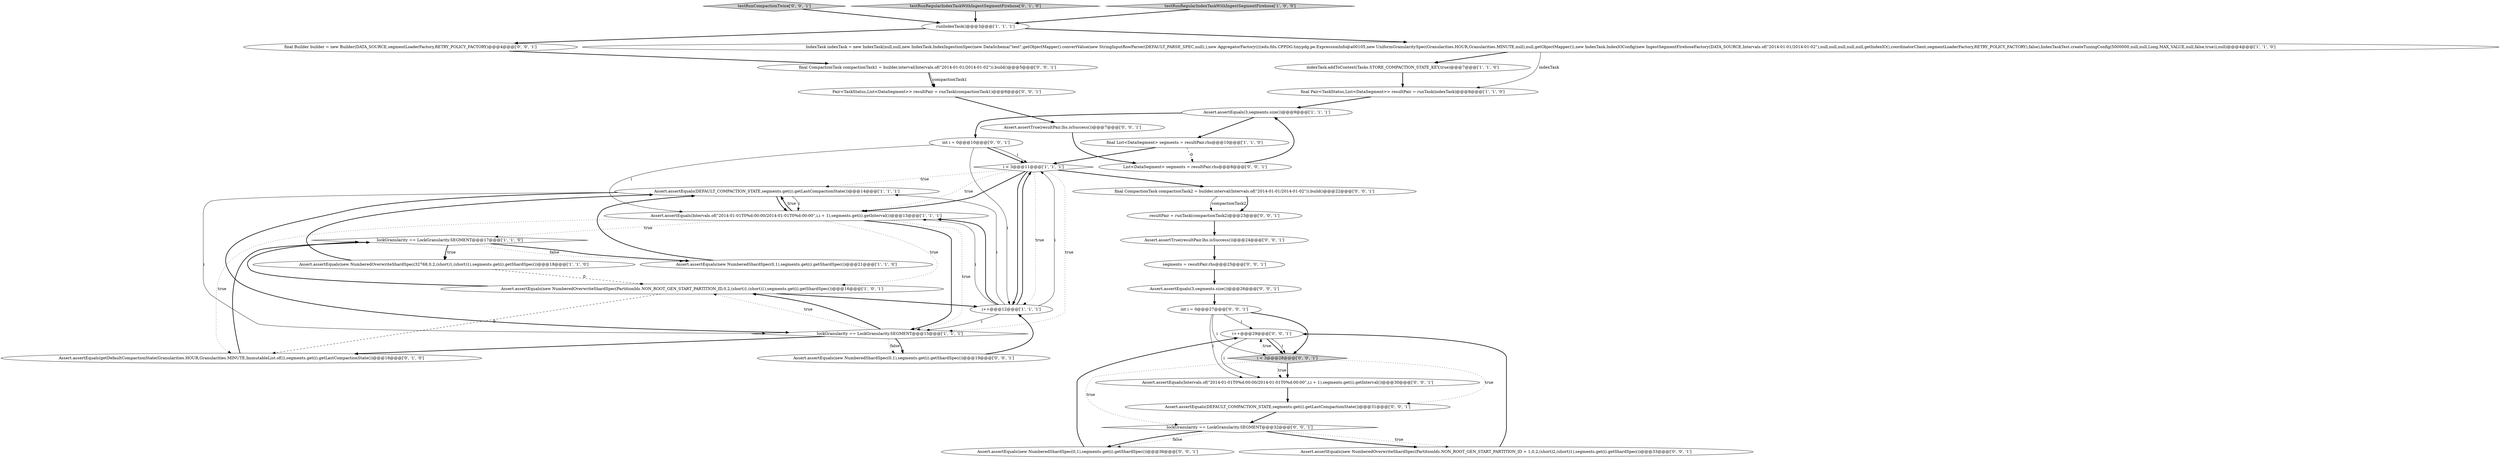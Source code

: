 digraph {
20 [style = filled, label = "int i = 0@@@27@@@['0', '0', '1']", fillcolor = white, shape = ellipse image = "AAA0AAABBB3BBB"];
34 [style = filled, label = "Assert.assertEquals(DEFAULT_COMPACTION_STATE,segments.get(i).getLastCompactionState())@@@31@@@['0', '0', '1']", fillcolor = white, shape = ellipse image = "AAA0AAABBB3BBB"];
31 [style = filled, label = "int i = 0@@@10@@@['0', '0', '1']", fillcolor = white, shape = ellipse image = "AAA0AAABBB3BBB"];
27 [style = filled, label = "final Builder builder = new Builder(DATA_SOURCE,segmentLoaderFactory,RETRY_POLICY_FACTORY)@@@4@@@['0', '0', '1']", fillcolor = white, shape = ellipse image = "AAA0AAABBB3BBB"];
28 [style = filled, label = "final CompactionTask compactionTask1 = builder.interval(Intervals.of(\"2014-01-01/2014-01-02\")).build()@@@5@@@['0', '0', '1']", fillcolor = white, shape = ellipse image = "AAA0AAABBB3BBB"];
6 [style = filled, label = "Assert.assertEquals(DEFAULT_COMPACTION_STATE,segments.get(i).getLastCompactionState())@@@14@@@['1', '1', '1']", fillcolor = white, shape = ellipse image = "AAA0AAABBB1BBB"];
38 [style = filled, label = "Assert.assertTrue(resultPair.lhs.isSuccess())@@@24@@@['0', '0', '1']", fillcolor = white, shape = ellipse image = "AAA0AAABBB3BBB"];
21 [style = filled, label = "testRunCompactionTwice['0', '0', '1']", fillcolor = lightgray, shape = diamond image = "AAA0AAABBB3BBB"];
17 [style = filled, label = "testRunRegularIndexTaskWithIngestSegmentFirehose['0', '1', '0']", fillcolor = lightgray, shape = diamond image = "AAA0AAABBB2BBB"];
30 [style = filled, label = "Assert.assertEquals(new NumberedOverwriteShardSpec(PartitionIds.NON_ROOT_GEN_START_PARTITION_ID + 1,0,2,(short)2,(short)1),segments.get(i).getShardSpec())@@@33@@@['0', '0', '1']", fillcolor = white, shape = ellipse image = "AAA0AAABBB3BBB"];
24 [style = filled, label = "resultPair = runTask(compactionTask2)@@@23@@@['0', '0', '1']", fillcolor = white, shape = ellipse image = "AAA0AAABBB3BBB"];
10 [style = filled, label = "Assert.assertEquals(3,segments.size())@@@9@@@['1', '1', '1']", fillcolor = white, shape = ellipse image = "AAA0AAABBB1BBB"];
1 [style = filled, label = "i < 3@@@11@@@['1', '1', '1']", fillcolor = white, shape = diamond image = "AAA0AAABBB1BBB"];
7 [style = filled, label = "Assert.assertEquals(new NumberedOverwriteShardSpec(32768,0,2,(short)1,(short)1),segments.get(i).getShardSpec())@@@18@@@['1', '1', '0']", fillcolor = white, shape = ellipse image = "AAA0AAABBB1BBB"];
11 [style = filled, label = "Assert.assertEquals(new NumberedOverwriteShardSpec(PartitionIds.NON_ROOT_GEN_START_PARTITION_ID,0,2,(short)1,(short)1),segments.get(i).getShardSpec())@@@16@@@['1', '0', '1']", fillcolor = white, shape = ellipse image = "AAA0AAABBB1BBB"];
8 [style = filled, label = "final Pair<TaskStatus,List<DataSegment>> resultPair = runTask(indexTask)@@@8@@@['1', '1', '0']", fillcolor = white, shape = ellipse image = "AAA0AAABBB1BBB"];
32 [style = filled, label = "final CompactionTask compactionTask2 = builder.interval(Intervals.of(\"2014-01-01/2014-01-02\")).build()@@@22@@@['0', '0', '1']", fillcolor = white, shape = ellipse image = "AAA0AAABBB3BBB"];
12 [style = filled, label = "testRunRegularIndexTaskWithIngestSegmentFirehose['1', '0', '0']", fillcolor = lightgray, shape = diamond image = "AAA0AAABBB1BBB"];
3 [style = filled, label = "Assert.assertEquals(Intervals.of(\"2014-01-01T0%d:00:00/2014-01-01T0%d:00:00\",i,i + 1),segments.get(i).getInterval())@@@13@@@['1', '1', '1']", fillcolor = white, shape = ellipse image = "AAA0AAABBB1BBB"];
29 [style = filled, label = "i++@@@29@@@['0', '0', '1']", fillcolor = white, shape = ellipse image = "AAA0AAABBB3BBB"];
25 [style = filled, label = "Assert.assertEquals(Intervals.of(\"2014-01-01T0%d:00:00/2014-01-01T0%d:00:00\",i,i + 1),segments.get(i).getInterval())@@@30@@@['0', '0', '1']", fillcolor = white, shape = ellipse image = "AAA0AAABBB3BBB"];
16 [style = filled, label = "Assert.assertEquals(getDefaultCompactionState(Granularities.HOUR,Granularities.MINUTE,ImmutableList.of()),segments.get(i).getLastCompactionState())@@@16@@@['0', '1', '0']", fillcolor = white, shape = ellipse image = "AAA1AAABBB2BBB"];
9 [style = filled, label = "lockGranularity == LockGranularity.SEGMENT@@@15@@@['1', '1', '1']", fillcolor = white, shape = diamond image = "AAA0AAABBB1BBB"];
23 [style = filled, label = "Assert.assertEquals(new NumberedShardSpec(0,1),segments.get(i).getShardSpec())@@@19@@@['0', '0', '1']", fillcolor = white, shape = ellipse image = "AAA0AAABBB3BBB"];
22 [style = filled, label = "lockGranularity == LockGranularity.SEGMENT@@@32@@@['0', '0', '1']", fillcolor = white, shape = diamond image = "AAA0AAABBB3BBB"];
37 [style = filled, label = "Assert.assertEquals(new NumberedShardSpec(0,1),segments.get(i).getShardSpec())@@@36@@@['0', '0', '1']", fillcolor = white, shape = ellipse image = "AAA0AAABBB3BBB"];
4 [style = filled, label = "runIndexTask()@@@3@@@['1', '1', '1']", fillcolor = white, shape = ellipse image = "AAA0AAABBB1BBB"];
2 [style = filled, label = "Assert.assertEquals(new NumberedShardSpec(0,1),segments.get(i).getShardSpec())@@@21@@@['1', '1', '0']", fillcolor = white, shape = ellipse image = "AAA0AAABBB1BBB"];
36 [style = filled, label = "segments = resultPair.rhs@@@25@@@['0', '0', '1']", fillcolor = white, shape = ellipse image = "AAA0AAABBB3BBB"];
19 [style = filled, label = "Assert.assertTrue(resultPair.lhs.isSuccess())@@@7@@@['0', '0', '1']", fillcolor = white, shape = ellipse image = "AAA0AAABBB3BBB"];
5 [style = filled, label = "final List<DataSegment> segments = resultPair.rhs@@@10@@@['1', '1', '0']", fillcolor = white, shape = ellipse image = "AAA0AAABBB1BBB"];
26 [style = filled, label = "Assert.assertEquals(3,segments.size())@@@26@@@['0', '0', '1']", fillcolor = white, shape = ellipse image = "AAA0AAABBB3BBB"];
15 [style = filled, label = "lockGranularity == LockGranularity.SEGMENT@@@17@@@['1', '1', '0']", fillcolor = white, shape = diamond image = "AAA0AAABBB1BBB"];
35 [style = filled, label = "List<DataSegment> segments = resultPair.rhs@@@8@@@['0', '0', '1']", fillcolor = white, shape = ellipse image = "AAA0AAABBB3BBB"];
14 [style = filled, label = "i++@@@12@@@['1', '1', '1']", fillcolor = white, shape = ellipse image = "AAA0AAABBB1BBB"];
33 [style = filled, label = "i < 3@@@28@@@['0', '0', '1']", fillcolor = lightgray, shape = diamond image = "AAA0AAABBB3BBB"];
13 [style = filled, label = "IndexTask indexTask = new IndexTask(null,null,new IndexTask.IndexIngestionSpec(new DataSchema(\"test\",getObjectMapper().convertValue(new StringInputRowParser(DEFAULT_PARSE_SPEC,null),),new AggregatorFactory((((edu.fdu.CPPDG.tinypdg.pe.ExpressionInfo@a00105,new UniformGranularitySpec(Granularities.HOUR,Granularities.MINUTE,null),null,getObjectMapper()),new IndexTask.IndexIOConfig(new IngestSegmentFirehoseFactory(DATA_SOURCE,Intervals.of(\"2014-01-01/2014-01-02\"),null,null,null,null,null,getIndexIO(),coordinatorClient,segmentLoaderFactory,RETRY_POLICY_FACTORY),false),IndexTaskTest.createTuningConfig(5000000,null,null,Long.MAX_VALUE,null,false,true)),null)@@@4@@@['1', '1', '0']", fillcolor = white, shape = ellipse image = "AAA0AAABBB1BBB"];
18 [style = filled, label = "Pair<TaskStatus,List<DataSegment>> resultPair = runTask(compactionTask1)@@@6@@@['0', '0', '1']", fillcolor = white, shape = ellipse image = "AAA0AAABBB3BBB"];
0 [style = filled, label = "indexTask.addToContext(Tasks.STORE_COMPACTION_STATE_KEY,true)@@@7@@@['1', '1', '0']", fillcolor = white, shape = ellipse image = "AAA0AAABBB1BBB"];
38->36 [style = bold, label=""];
14->3 [style = bold, label=""];
22->30 [style = dotted, label="true"];
5->1 [style = bold, label=""];
33->22 [style = dotted, label="true"];
20->25 [style = solid, label="i"];
7->6 [style = bold, label=""];
0->8 [style = bold, label=""];
3->6 [style = bold, label=""];
17->4 [style = bold, label=""];
32->24 [style = solid, label="compactionTask2"];
3->9 [style = bold, label=""];
3->6 [style = dotted, label="true"];
28->18 [style = bold, label=""];
15->7 [style = dotted, label="true"];
21->4 [style = bold, label=""];
3->16 [style = dotted, label="true"];
29->33 [style = bold, label=""];
10->5 [style = bold, label=""];
14->3 [style = solid, label="i"];
14->6 [style = solid, label="i"];
22->37 [style = dotted, label="false"];
22->30 [style = bold, label=""];
15->2 [style = dotted, label="false"];
1->9 [style = dotted, label="true"];
27->28 [style = bold, label=""];
13->0 [style = bold, label=""];
9->23 [style = dotted, label="false"];
9->16 [style = bold, label=""];
9->11 [style = dotted, label="true"];
14->1 [style = solid, label="i"];
25->34 [style = bold, label=""];
6->9 [style = solid, label="i"];
15->7 [style = bold, label=""];
1->14 [style = bold, label=""];
15->2 [style = bold, label=""];
31->3 [style = solid, label="i"];
14->9 [style = solid, label="i"];
11->16 [style = dashed, label="0"];
3->11 [style = dotted, label="true"];
31->14 [style = solid, label="i"];
34->22 [style = bold, label=""];
3->9 [style = dotted, label="true"];
8->10 [style = bold, label=""];
19->35 [style = bold, label=""];
1->32 [style = bold, label=""];
3->15 [style = dotted, label="true"];
29->25 [style = solid, label="i"];
12->4 [style = bold, label=""];
4->27 [style = bold, label=""];
26->20 [style = bold, label=""];
28->18 [style = solid, label="compactionTask1"];
20->29 [style = solid, label="i"];
7->11 [style = dashed, label="0"];
11->15 [style = bold, label=""];
35->10 [style = bold, label=""];
11->14 [style = bold, label=""];
24->38 [style = bold, label=""];
6->3 [style = solid, label="i"];
37->29 [style = bold, label=""];
1->3 [style = dotted, label="true"];
5->35 [style = dashed, label="0"];
6->3 [style = bold, label=""];
33->29 [style = dotted, label="true"];
33->34 [style = dotted, label="true"];
23->14 [style = bold, label=""];
2->6 [style = bold, label=""];
13->8 [style = solid, label="indexTask"];
4->13 [style = bold, label=""];
20->33 [style = bold, label=""];
9->11 [style = bold, label=""];
31->1 [style = bold, label=""];
16->15 [style = bold, label=""];
10->31 [style = bold, label=""];
1->6 [style = dotted, label="true"];
14->1 [style = bold, label=""];
6->9 [style = bold, label=""];
29->33 [style = solid, label="i"];
1->3 [style = bold, label=""];
20->33 [style = solid, label="i"];
33->25 [style = dotted, label="true"];
18->19 [style = bold, label=""];
36->26 [style = bold, label=""];
9->23 [style = bold, label=""];
1->14 [style = dotted, label="true"];
31->1 [style = solid, label="i"];
33->25 [style = bold, label=""];
30->29 [style = bold, label=""];
22->37 [style = bold, label=""];
32->24 [style = bold, label=""];
}
